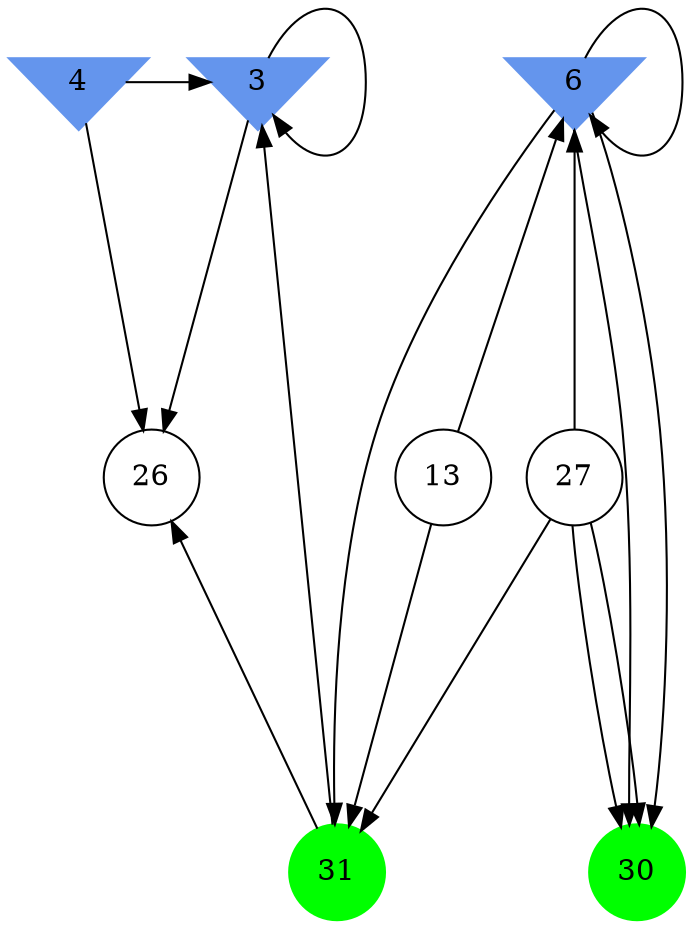 digraph brain {
	ranksep=2.0;
	3 [shape=invtriangle,style=filled,color=cornflowerblue];
	4 [shape=invtriangle,style=filled,color=cornflowerblue];
	6 [shape=invtriangle,style=filled,color=cornflowerblue];
	13 [shape=circle,color=black];
	26 [shape=circle,color=black];
	27 [shape=circle,color=black];
	30 [shape=circle,style=filled,color=green];
	31 [shape=circle,style=filled,color=green];
	6	->	30;
	6	->	30;
	27	->	30;
	27	->	30;
	3	->	3;
	3	->	26;
	31	->	3;
	31	->	26;
	4	->	3;
	4	->	26;
	6	->	31;
	6	->	6;
	13	->	31;
	13	->	6;
	27	->	31;
	27	->	6;
	{ rank=same; 3; 4; 6; }
	{ rank=same; 13; 26; 27; }
	{ rank=same; 30; 31; }
}
